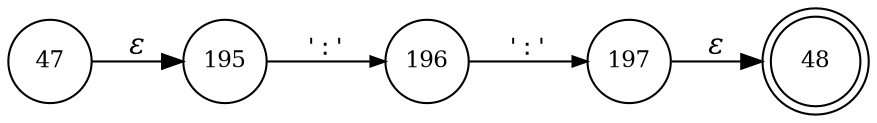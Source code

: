 digraph ATN {
rankdir=LR;
s48[fontsize=11, label="48", shape=doublecircle, fixedsize=true, width=.6];
s195[fontsize=11,label="195", shape=circle, fixedsize=true, width=.55, peripheries=1];
s196[fontsize=11,label="196", shape=circle, fixedsize=true, width=.55, peripheries=1];
s197[fontsize=11,label="197", shape=circle, fixedsize=true, width=.55, peripheries=1];
s47[fontsize=11,label="47", shape=circle, fixedsize=true, width=.55, peripheries=1];
s47 -> s195 [fontname="Times-Italic", label="&epsilon;"];
s195 -> s196 [fontsize=11, fontname="Courier", arrowsize=.7, label = "':'", arrowhead = normal];
s196 -> s197 [fontsize=11, fontname="Courier", arrowsize=.7, label = "':'", arrowhead = normal];
s197 -> s48 [fontname="Times-Italic", label="&epsilon;"];
}